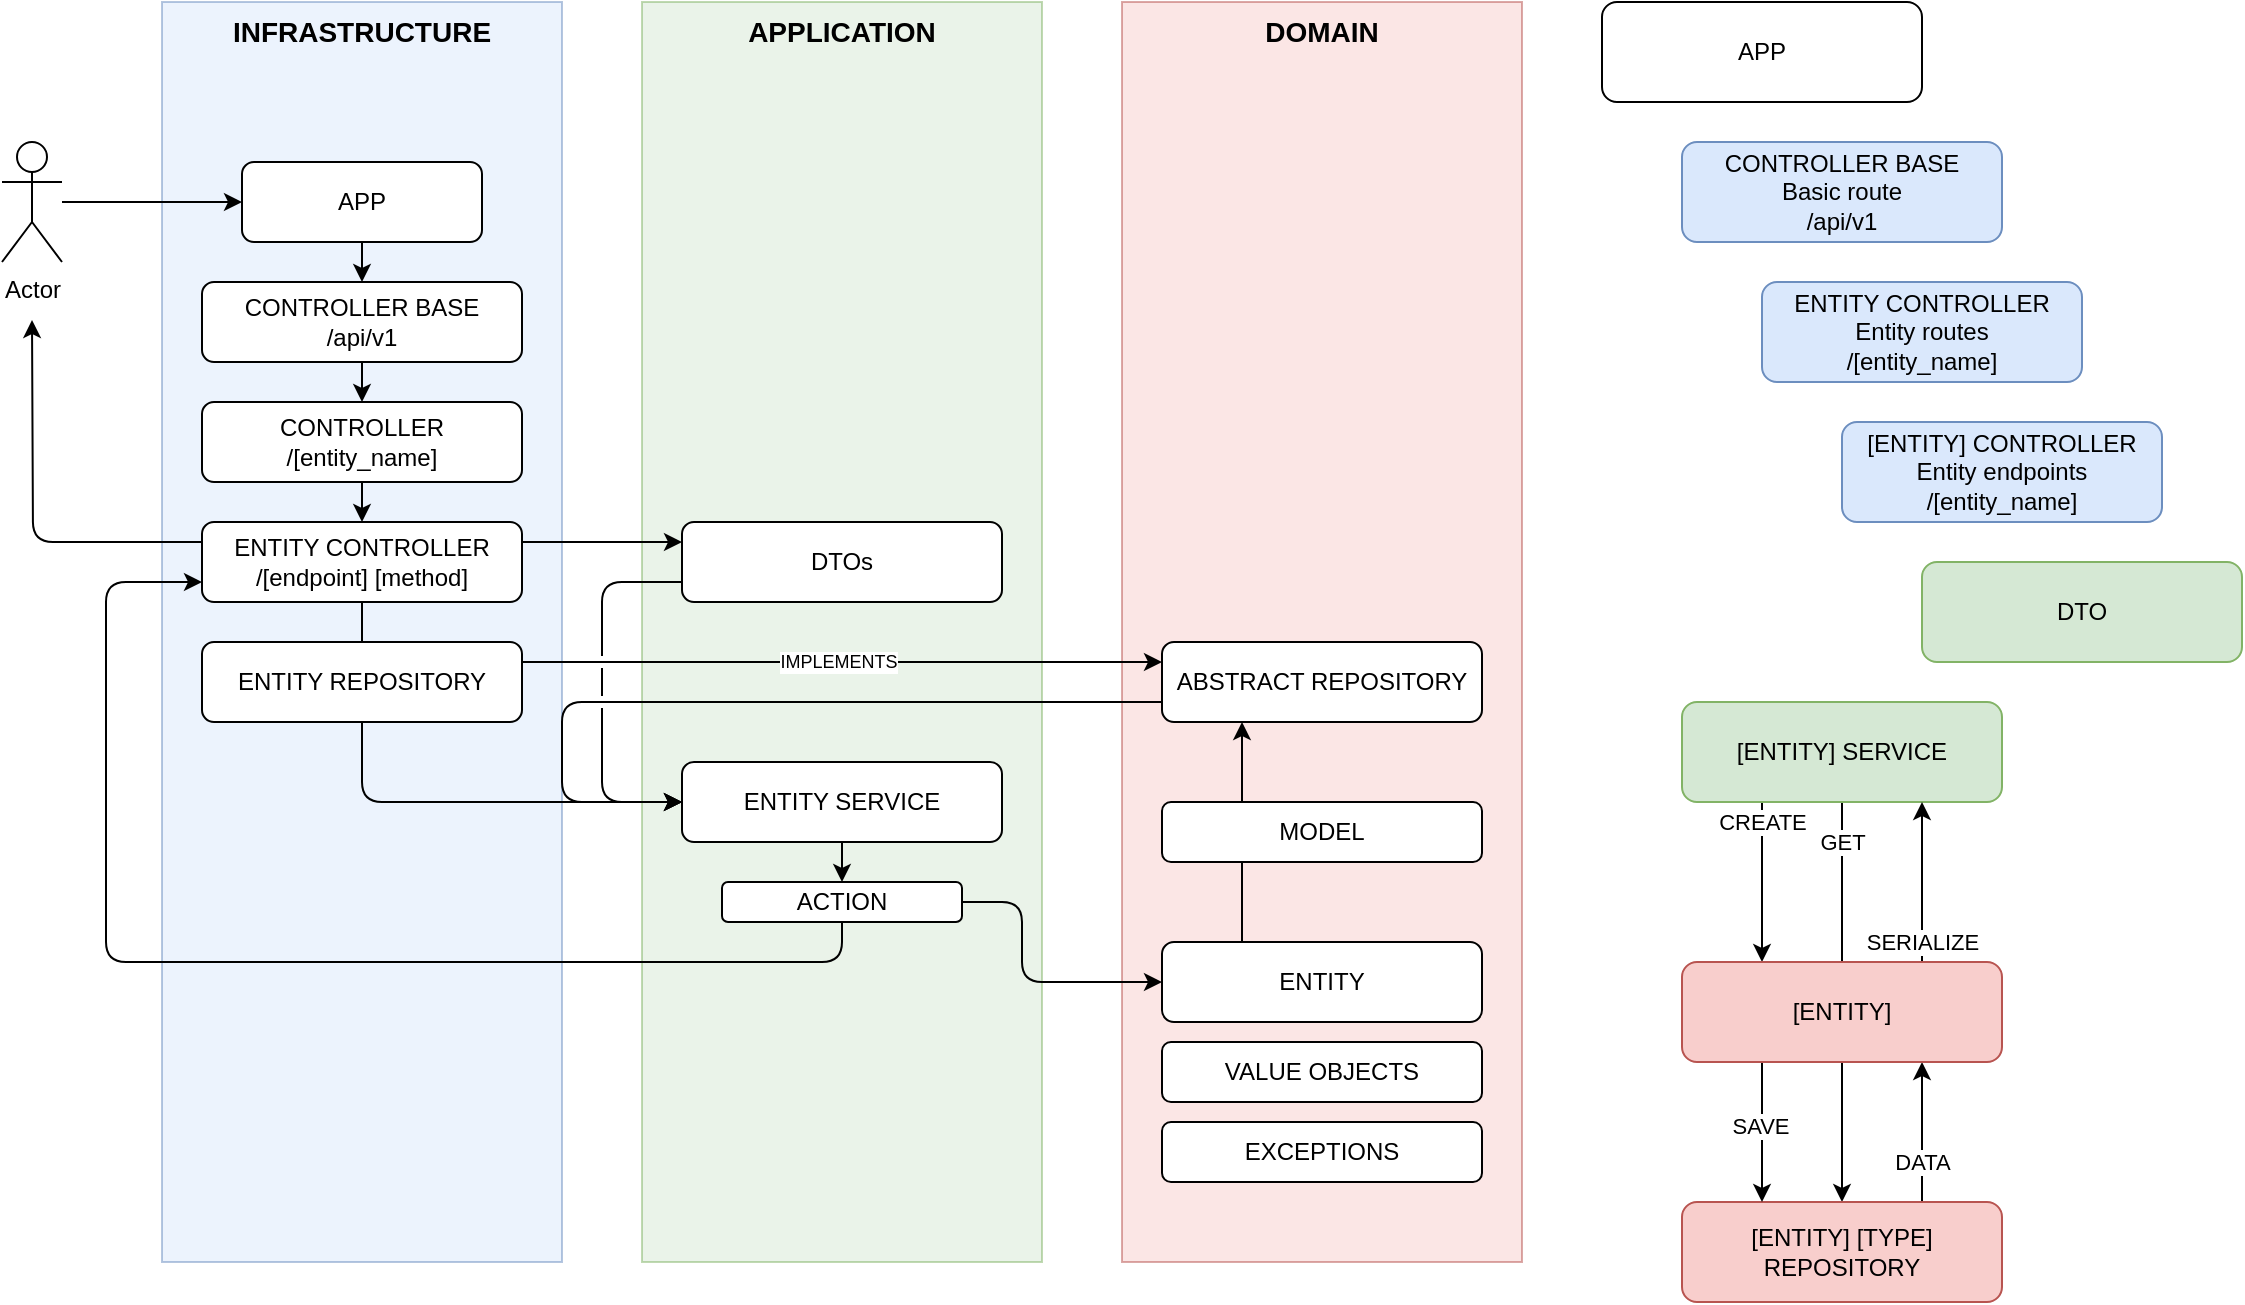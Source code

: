 <mxfile version="27.0.9">
  <diagram name="Structure" id="du72U0NNU2AxXztSTJyT">
    <mxGraphModel dx="2078" dy="989" grid="1" gridSize="10" guides="1" tooltips="1" connect="1" arrows="1" fold="1" page="0" pageScale="1" pageWidth="827" pageHeight="1169" math="0" shadow="0">
      <root>
        <mxCell id="0" />
        <mxCell id="1" parent="0" />
        <mxCell id="_Gv2d9OBNkcsp-OyZRph-38" value="DOMAIN" style="rounded=0;whiteSpace=wrap;html=1;fontFamily=Helvetica;fontSize=14;labelBackgroundColor=none;strokeColor=#b85450;fillColor=#f8cecc;opacity=50;verticalAlign=top;fontStyle=1" parent="1" vertex="1">
          <mxGeometry x="480" y="80" width="200" height="630" as="geometry" />
        </mxCell>
        <mxCell id="_Gv2d9OBNkcsp-OyZRph-37" value="APPLICATION" style="rounded=0;whiteSpace=wrap;html=1;fontFamily=Helvetica;fontSize=14;labelBackgroundColor=none;strokeColor=#82b366;fillColor=#d5e8d4;opacity=50;verticalAlign=top;fontStyle=1" parent="1" vertex="1">
          <mxGeometry x="240" y="80" width="200" height="630" as="geometry" />
        </mxCell>
        <mxCell id="_Gv2d9OBNkcsp-OyZRph-36" value="INFRASTRUCTURE" style="rounded=0;whiteSpace=wrap;html=1;fontFamily=Helvetica;fontSize=14;labelBackgroundColor=none;strokeColor=#6c8ebf;fillColor=#dae8fc;opacity=50;verticalAlign=top;fontStyle=1" parent="1" vertex="1">
          <mxGeometry y="80" width="200" height="630" as="geometry" />
        </mxCell>
        <mxCell id="_Gv2d9OBNkcsp-OyZRph-35" style="edgeStyle=orthogonalEdgeStyle;shape=connector;curved=0;rounded=1;orthogonalLoop=1;jettySize=auto;html=1;strokeColor=default;align=center;verticalAlign=middle;fontFamily=Helvetica;fontSize=11;fontColor=default;labelBackgroundColor=default;endArrow=classic;" parent="1" source="_Gv2d9OBNkcsp-OyZRph-1" target="_Gv2d9OBNkcsp-OyZRph-2" edge="1">
          <mxGeometry relative="1" as="geometry" />
        </mxCell>
        <mxCell id="_Gv2d9OBNkcsp-OyZRph-1" value="Actor" style="shape=umlActor;verticalLabelPosition=bottom;verticalAlign=top;html=1;outlineConnect=0;" parent="1" vertex="1">
          <mxGeometry x="-80" y="150" width="30" height="60" as="geometry" />
        </mxCell>
        <mxCell id="_Gv2d9OBNkcsp-OyZRph-32" style="edgeStyle=orthogonalEdgeStyle;shape=connector;curved=0;rounded=1;orthogonalLoop=1;jettySize=auto;html=1;strokeColor=default;align=center;verticalAlign=middle;fontFamily=Helvetica;fontSize=11;fontColor=default;labelBackgroundColor=default;endArrow=classic;" parent="1" source="_Gv2d9OBNkcsp-OyZRph-2" target="_Gv2d9OBNkcsp-OyZRph-3" edge="1">
          <mxGeometry relative="1" as="geometry" />
        </mxCell>
        <mxCell id="_Gv2d9OBNkcsp-OyZRph-2" value="APP" style="rounded=1;whiteSpace=wrap;html=1;" parent="1" vertex="1">
          <mxGeometry x="40" y="160" width="120" height="40" as="geometry" />
        </mxCell>
        <mxCell id="_Gv2d9OBNkcsp-OyZRph-33" style="edgeStyle=orthogonalEdgeStyle;shape=connector;curved=0;rounded=1;orthogonalLoop=1;jettySize=auto;html=1;exitX=0.5;exitY=1;exitDx=0;exitDy=0;strokeColor=default;align=center;verticalAlign=middle;fontFamily=Helvetica;fontSize=11;fontColor=default;labelBackgroundColor=default;endArrow=classic;" parent="1" source="_Gv2d9OBNkcsp-OyZRph-3" target="_Gv2d9OBNkcsp-OyZRph-4" edge="1">
          <mxGeometry relative="1" as="geometry" />
        </mxCell>
        <mxCell id="_Gv2d9OBNkcsp-OyZRph-3" value="CONTROLLER BASE&lt;div&gt;/api/v1&lt;/div&gt;" style="rounded=1;whiteSpace=wrap;html=1;" parent="1" vertex="1">
          <mxGeometry x="20" y="220" width="160" height="40" as="geometry" />
        </mxCell>
        <mxCell id="_Gv2d9OBNkcsp-OyZRph-34" style="edgeStyle=orthogonalEdgeStyle;shape=connector;curved=0;rounded=1;orthogonalLoop=1;jettySize=auto;html=1;exitX=0.5;exitY=1;exitDx=0;exitDy=0;strokeColor=default;align=center;verticalAlign=middle;fontFamily=Helvetica;fontSize=11;fontColor=default;labelBackgroundColor=default;endArrow=classic;" parent="1" source="_Gv2d9OBNkcsp-OyZRph-4" target="_Gv2d9OBNkcsp-OyZRph-5" edge="1">
          <mxGeometry relative="1" as="geometry" />
        </mxCell>
        <mxCell id="_Gv2d9OBNkcsp-OyZRph-4" value="CONTROLLER&lt;div&gt;/[entity_name]&lt;/div&gt;" style="rounded=1;whiteSpace=wrap;html=1;" parent="1" vertex="1">
          <mxGeometry x="20" y="280" width="160" height="40" as="geometry" />
        </mxCell>
        <mxCell id="_Gv2d9OBNkcsp-OyZRph-25" style="edgeStyle=orthogonalEdgeStyle;shape=connector;curved=0;rounded=1;orthogonalLoop=1;jettySize=auto;html=1;exitX=1;exitY=0.25;exitDx=0;exitDy=0;entryX=0;entryY=0.25;entryDx=0;entryDy=0;strokeColor=default;align=center;verticalAlign=middle;fontFamily=Helvetica;fontSize=11;fontColor=default;labelBackgroundColor=default;endArrow=classic;jumpStyle=gap;" parent="1" source="_Gv2d9OBNkcsp-OyZRph-5" target="_Gv2d9OBNkcsp-OyZRph-21" edge="1">
          <mxGeometry relative="1" as="geometry" />
        </mxCell>
        <mxCell id="_Gv2d9OBNkcsp-OyZRph-40" style="edgeStyle=orthogonalEdgeStyle;shape=connector;curved=0;rounded=1;orthogonalLoop=1;jettySize=auto;html=1;exitX=0;exitY=0.25;exitDx=0;exitDy=0;strokeColor=default;align=center;verticalAlign=middle;fontFamily=Helvetica;fontSize=11;fontColor=default;labelBackgroundColor=default;endArrow=classic;" parent="1" source="_Gv2d9OBNkcsp-OyZRph-5" edge="1">
          <mxGeometry relative="1" as="geometry">
            <mxPoint x="-65" y="239" as="targetPoint" />
          </mxGeometry>
        </mxCell>
        <mxCell id="_Gv2d9OBNkcsp-OyZRph-5" value="ENTITY CONTROLLER&lt;div&gt;/[endpoint] [method]&lt;/div&gt;" style="rounded=1;whiteSpace=wrap;html=1;" parent="1" vertex="1">
          <mxGeometry x="20" y="340" width="160" height="40" as="geometry" />
        </mxCell>
        <mxCell id="_Gv2d9OBNkcsp-OyZRph-15" style="edgeStyle=orthogonalEdgeStyle;shape=connector;curved=0;rounded=1;orthogonalLoop=1;jettySize=auto;html=1;strokeColor=default;align=center;verticalAlign=middle;fontFamily=Helvetica;fontSize=11;fontColor=default;labelBackgroundColor=default;endArrow=classic;exitX=0;exitY=0.75;exitDx=0;exitDy=0;entryX=0;entryY=0.5;entryDx=0;entryDy=0;jumpStyle=gap;" parent="1" source="_Gv2d9OBNkcsp-OyZRph-8" target="_Gv2d9OBNkcsp-OyZRph-6" edge="1">
          <mxGeometry relative="1" as="geometry">
            <Array as="points">
              <mxPoint x="200" y="430" />
              <mxPoint x="200" y="480" />
            </Array>
          </mxGeometry>
        </mxCell>
        <mxCell id="_Gv2d9OBNkcsp-OyZRph-27" style="edgeStyle=orthogonalEdgeStyle;shape=connector;curved=0;rounded=1;orthogonalLoop=1;jettySize=auto;html=1;exitX=0.5;exitY=1;exitDx=0;exitDy=0;strokeColor=default;align=center;verticalAlign=middle;fontFamily=Helvetica;fontSize=11;fontColor=default;labelBackgroundColor=default;endArrow=classic;" parent="1" source="_Gv2d9OBNkcsp-OyZRph-6" target="_Gv2d9OBNkcsp-OyZRph-17" edge="1">
          <mxGeometry relative="1" as="geometry" />
        </mxCell>
        <mxCell id="_Gv2d9OBNkcsp-OyZRph-6" value="ENTITY SERVICE" style="rounded=1;whiteSpace=wrap;html=1;" parent="1" vertex="1">
          <mxGeometry x="260" y="460" width="160" height="40" as="geometry" />
        </mxCell>
        <mxCell id="_Gv2d9OBNkcsp-OyZRph-9" style="edgeStyle=orthogonalEdgeStyle;rounded=0;orthogonalLoop=1;jettySize=auto;html=1;exitX=1;exitY=0.25;exitDx=0;exitDy=0;entryX=0;entryY=0.25;entryDx=0;entryDy=0;jumpStyle=gap;" parent="1" source="_Gv2d9OBNkcsp-OyZRph-7" target="_Gv2d9OBNkcsp-OyZRph-8" edge="1">
          <mxGeometry relative="1" as="geometry" />
        </mxCell>
        <mxCell id="_Gv2d9OBNkcsp-OyZRph-10" value="IMPLEMENTS" style="edgeLabel;html=1;align=center;verticalAlign=middle;resizable=0;points=[];fontSize=9;" parent="_Gv2d9OBNkcsp-OyZRph-9" vertex="1" connectable="0">
          <mxGeometry x="-0.695" relative="1" as="geometry">
            <mxPoint x="109" as="offset" />
          </mxGeometry>
        </mxCell>
        <mxCell id="_Gv2d9OBNkcsp-OyZRph-16" style="edgeStyle=orthogonalEdgeStyle;shape=connector;curved=0;rounded=1;orthogonalLoop=1;jettySize=auto;html=1;entryX=0;entryY=0.5;entryDx=0;entryDy=0;strokeColor=default;align=center;verticalAlign=middle;fontFamily=Helvetica;fontSize=11;fontColor=default;labelBackgroundColor=default;endArrow=classic;jumpStyle=gap;" parent="1" source="_Gv2d9OBNkcsp-OyZRph-5" target="_Gv2d9OBNkcsp-OyZRph-6" edge="1">
          <mxGeometry relative="1" as="geometry">
            <Array as="points">
              <mxPoint x="100" y="480" />
            </Array>
          </mxGeometry>
        </mxCell>
        <mxCell id="_Gv2d9OBNkcsp-OyZRph-7" value="ENTITY REPOSITORY" style="rounded=1;whiteSpace=wrap;html=1;" parent="1" vertex="1">
          <mxGeometry x="20" y="400" width="160" height="40" as="geometry" />
        </mxCell>
        <mxCell id="_Gv2d9OBNkcsp-OyZRph-8" value="ABSTRACT REPOSITORY" style="rounded=1;whiteSpace=wrap;html=1;" parent="1" vertex="1">
          <mxGeometry x="500" y="400" width="160" height="40" as="geometry" />
        </mxCell>
        <mxCell id="_Gv2d9OBNkcsp-OyZRph-29" style="edgeStyle=orthogonalEdgeStyle;shape=connector;curved=0;rounded=1;orthogonalLoop=1;jettySize=auto;html=1;exitX=1;exitY=0.5;exitDx=0;exitDy=0;strokeColor=default;align=center;verticalAlign=middle;fontFamily=Helvetica;fontSize=11;fontColor=default;labelBackgroundColor=default;endArrow=classic;" parent="1" source="_Gv2d9OBNkcsp-OyZRph-17" target="_Gv2d9OBNkcsp-OyZRph-18" edge="1">
          <mxGeometry relative="1" as="geometry">
            <Array as="points">
              <mxPoint x="430" y="530" />
              <mxPoint x="430" y="570" />
            </Array>
          </mxGeometry>
        </mxCell>
        <mxCell id="_Gv2d9OBNkcsp-OyZRph-39" style="edgeStyle=orthogonalEdgeStyle;shape=connector;curved=0;rounded=1;orthogonalLoop=1;jettySize=auto;html=1;exitX=0.5;exitY=1;exitDx=0;exitDy=0;strokeColor=default;align=center;verticalAlign=middle;fontFamily=Helvetica;fontSize=11;fontColor=default;labelBackgroundColor=default;endArrow=classic;entryX=0;entryY=0.75;entryDx=0;entryDy=0;" parent="1" source="_Gv2d9OBNkcsp-OyZRph-17" target="_Gv2d9OBNkcsp-OyZRph-5" edge="1">
          <mxGeometry relative="1" as="geometry">
            <Array as="points">
              <mxPoint x="340" y="560" />
              <mxPoint x="-28" y="560" />
              <mxPoint x="-28" y="370" />
            </Array>
          </mxGeometry>
        </mxCell>
        <mxCell id="_Gv2d9OBNkcsp-OyZRph-17" value="ACTION" style="rounded=1;whiteSpace=wrap;html=1;" parent="1" vertex="1">
          <mxGeometry x="280" y="520" width="120" height="20" as="geometry" />
        </mxCell>
        <mxCell id="_Gv2d9OBNkcsp-OyZRph-31" style="edgeStyle=orthogonalEdgeStyle;shape=connector;curved=0;rounded=1;orthogonalLoop=1;jettySize=auto;html=1;exitX=0.25;exitY=0;exitDx=0;exitDy=0;entryX=0.25;entryY=1;entryDx=0;entryDy=0;strokeColor=default;align=center;verticalAlign=middle;fontFamily=Helvetica;fontSize=11;fontColor=default;labelBackgroundColor=default;endArrow=classic;" parent="1" source="_Gv2d9OBNkcsp-OyZRph-18" target="_Gv2d9OBNkcsp-OyZRph-8" edge="1">
          <mxGeometry relative="1" as="geometry" />
        </mxCell>
        <mxCell id="_Gv2d9OBNkcsp-OyZRph-18" value="ENTITY" style="rounded=1;whiteSpace=wrap;html=1;" parent="1" vertex="1">
          <mxGeometry x="500" y="550" width="160" height="40" as="geometry" />
        </mxCell>
        <mxCell id="_Gv2d9OBNkcsp-OyZRph-19" value="EXCEPTIONS" style="rounded=1;whiteSpace=wrap;html=1;" parent="1" vertex="1">
          <mxGeometry x="500" y="640" width="160" height="30" as="geometry" />
        </mxCell>
        <mxCell id="_Gv2d9OBNkcsp-OyZRph-20" value="VALUE OBJECTS" style="rounded=1;whiteSpace=wrap;html=1;" parent="1" vertex="1">
          <mxGeometry x="500" y="600" width="160" height="30" as="geometry" />
        </mxCell>
        <mxCell id="_Gv2d9OBNkcsp-OyZRph-26" style="edgeStyle=orthogonalEdgeStyle;shape=connector;curved=0;rounded=1;orthogonalLoop=1;jettySize=auto;html=1;exitX=0;exitY=0.75;exitDx=0;exitDy=0;entryX=0;entryY=0.5;entryDx=0;entryDy=0;strokeColor=default;align=center;verticalAlign=middle;fontFamily=Helvetica;fontSize=11;fontColor=default;labelBackgroundColor=default;endArrow=classic;jumpStyle=gap;" parent="1" source="_Gv2d9OBNkcsp-OyZRph-21" target="_Gv2d9OBNkcsp-OyZRph-6" edge="1">
          <mxGeometry relative="1" as="geometry">
            <Array as="points">
              <mxPoint x="220" y="370" />
              <mxPoint x="220" y="480" />
            </Array>
          </mxGeometry>
        </mxCell>
        <mxCell id="_Gv2d9OBNkcsp-OyZRph-21" value="DTOs" style="rounded=1;whiteSpace=wrap;html=1;" parent="1" vertex="1">
          <mxGeometry x="260" y="340" width="160" height="40" as="geometry" />
        </mxCell>
        <mxCell id="_Gv2d9OBNkcsp-OyZRph-28" value="MODEL" style="rounded=1;whiteSpace=wrap;html=1;" parent="1" vertex="1">
          <mxGeometry x="500" y="480" width="160" height="30" as="geometry" />
        </mxCell>
        <mxCell id="y_Ek2Qp0b_6qnItP4kpC-1" value="APP" style="rounded=1;whiteSpace=wrap;html=1;" vertex="1" parent="1">
          <mxGeometry x="720" y="80" width="160" height="50" as="geometry" />
        </mxCell>
        <mxCell id="y_Ek2Qp0b_6qnItP4kpC-2" value="CONTROLLER BASE&lt;div&gt;Basic route&lt;/div&gt;&lt;div&gt;/api/v1&lt;/div&gt;" style="rounded=1;whiteSpace=wrap;html=1;fillColor=#dae8fc;strokeColor=#6c8ebf;" vertex="1" parent="1">
          <mxGeometry x="760" y="150" width="160" height="50" as="geometry" />
        </mxCell>
        <mxCell id="y_Ek2Qp0b_6qnItP4kpC-3" value="ENTITY CONTROLLER&lt;div&gt;Entity routes&lt;/div&gt;&lt;div&gt;/[entity_name]&lt;/div&gt;" style="rounded=1;whiteSpace=wrap;html=1;fillColor=#dae8fc;strokeColor=#6c8ebf;" vertex="1" parent="1">
          <mxGeometry x="800" y="220" width="160" height="50" as="geometry" />
        </mxCell>
        <mxCell id="y_Ek2Qp0b_6qnItP4kpC-4" value="[ENTITY] CONTROLLER&lt;div&gt;Entity endpoints&lt;/div&gt;&lt;div&gt;/[entity_name]&lt;/div&gt;" style="rounded=1;whiteSpace=wrap;html=1;fillColor=#dae8fc;strokeColor=#6c8ebf;" vertex="1" parent="1">
          <mxGeometry x="840" y="290" width="160" height="50" as="geometry" />
        </mxCell>
        <mxCell id="y_Ek2Qp0b_6qnItP4kpC-5" value="DTO" style="rounded=1;whiteSpace=wrap;html=1;fillColor=#d5e8d4;strokeColor=#82b366;" vertex="1" parent="1">
          <mxGeometry x="880" y="360" width="160" height="50" as="geometry" />
        </mxCell>
        <mxCell id="y_Ek2Qp0b_6qnItP4kpC-9" style="edgeStyle=orthogonalEdgeStyle;rounded=0;orthogonalLoop=1;jettySize=auto;html=1;exitX=0.25;exitY=1;exitDx=0;exitDy=0;entryX=0.25;entryY=0;entryDx=0;entryDy=0;" edge="1" parent="1" source="y_Ek2Qp0b_6qnItP4kpC-6" target="y_Ek2Qp0b_6qnItP4kpC-8">
          <mxGeometry relative="1" as="geometry" />
        </mxCell>
        <mxCell id="y_Ek2Qp0b_6qnItP4kpC-10" value="CREATE" style="edgeLabel;html=1;align=center;verticalAlign=middle;resizable=0;points=[];" vertex="1" connectable="0" parent="y_Ek2Qp0b_6qnItP4kpC-9">
          <mxGeometry x="-0.029" y="-2" relative="1" as="geometry">
            <mxPoint x="2" y="-29" as="offset" />
          </mxGeometry>
        </mxCell>
        <mxCell id="y_Ek2Qp0b_6qnItP4kpC-14" style="edgeStyle=orthogonalEdgeStyle;rounded=0;orthogonalLoop=1;jettySize=auto;html=1;" edge="1" parent="1" source="y_Ek2Qp0b_6qnItP4kpC-6" target="y_Ek2Qp0b_6qnItP4kpC-7">
          <mxGeometry relative="1" as="geometry" />
        </mxCell>
        <mxCell id="y_Ek2Qp0b_6qnItP4kpC-15" value="GET" style="edgeLabel;html=1;align=center;verticalAlign=middle;resizable=0;points=[];" vertex="1" connectable="0" parent="y_Ek2Qp0b_6qnItP4kpC-14">
          <mxGeometry x="-0.65" y="-1" relative="1" as="geometry">
            <mxPoint x="1" y="-15" as="offset" />
          </mxGeometry>
        </mxCell>
        <mxCell id="y_Ek2Qp0b_6qnItP4kpC-6" value="[ENTITY] SERVICE" style="rounded=1;whiteSpace=wrap;html=1;fillColor=#d5e8d4;strokeColor=#82b366;" vertex="1" parent="1">
          <mxGeometry x="760" y="430" width="160" height="50" as="geometry" />
        </mxCell>
        <mxCell id="y_Ek2Qp0b_6qnItP4kpC-16" style="edgeStyle=orthogonalEdgeStyle;rounded=0;orthogonalLoop=1;jettySize=auto;html=1;exitX=0.75;exitY=0;exitDx=0;exitDy=0;entryX=0.75;entryY=1;entryDx=0;entryDy=0;" edge="1" parent="1" source="y_Ek2Qp0b_6qnItP4kpC-7" target="y_Ek2Qp0b_6qnItP4kpC-8">
          <mxGeometry relative="1" as="geometry" />
        </mxCell>
        <mxCell id="y_Ek2Qp0b_6qnItP4kpC-19" value="DATA" style="edgeLabel;html=1;align=center;verticalAlign=middle;resizable=0;points=[];" vertex="1" connectable="0" parent="y_Ek2Qp0b_6qnItP4kpC-16">
          <mxGeometry x="-0.257" relative="1" as="geometry">
            <mxPoint y="6" as="offset" />
          </mxGeometry>
        </mxCell>
        <mxCell id="y_Ek2Qp0b_6qnItP4kpC-7" value="[ENTITY] [TYPE] REPOSITORY" style="rounded=1;whiteSpace=wrap;html=1;fillColor=#f8cecc;strokeColor=#b85450;" vertex="1" parent="1">
          <mxGeometry x="760" y="680" width="160" height="50" as="geometry" />
        </mxCell>
        <mxCell id="y_Ek2Qp0b_6qnItP4kpC-12" style="edgeStyle=orthogonalEdgeStyle;rounded=0;orthogonalLoop=1;jettySize=auto;html=1;exitX=0.25;exitY=1;exitDx=0;exitDy=0;entryX=0.25;entryY=0;entryDx=0;entryDy=0;" edge="1" parent="1" source="y_Ek2Qp0b_6qnItP4kpC-8" target="y_Ek2Qp0b_6qnItP4kpC-7">
          <mxGeometry relative="1" as="geometry" />
        </mxCell>
        <mxCell id="y_Ek2Qp0b_6qnItP4kpC-13" value="SAVE" style="edgeLabel;html=1;align=center;verticalAlign=middle;resizable=0;points=[];" vertex="1" connectable="0" parent="y_Ek2Qp0b_6qnItP4kpC-12">
          <mxGeometry x="-0.1" y="-1" relative="1" as="geometry">
            <mxPoint as="offset" />
          </mxGeometry>
        </mxCell>
        <mxCell id="y_Ek2Qp0b_6qnItP4kpC-17" style="edgeStyle=orthogonalEdgeStyle;rounded=0;orthogonalLoop=1;jettySize=auto;html=1;exitX=0.75;exitY=0;exitDx=0;exitDy=0;entryX=0.75;entryY=1;entryDx=0;entryDy=0;" edge="1" parent="1" source="y_Ek2Qp0b_6qnItP4kpC-8" target="y_Ek2Qp0b_6qnItP4kpC-6">
          <mxGeometry relative="1" as="geometry" />
        </mxCell>
        <mxCell id="y_Ek2Qp0b_6qnItP4kpC-18" value="SERIALIZE" style="edgeLabel;html=1;align=center;verticalAlign=middle;resizable=0;points=[];" vertex="1" connectable="0" parent="y_Ek2Qp0b_6qnItP4kpC-17">
          <mxGeometry x="-0.246" y="-1" relative="1" as="geometry">
            <mxPoint x="-1" y="20" as="offset" />
          </mxGeometry>
        </mxCell>
        <mxCell id="y_Ek2Qp0b_6qnItP4kpC-8" value="[ENTITY]" style="rounded=1;whiteSpace=wrap;html=1;fillColor=#f8cecc;strokeColor=#b85450;" vertex="1" parent="1">
          <mxGeometry x="760" y="560" width="160" height="50" as="geometry" />
        </mxCell>
      </root>
    </mxGraphModel>
  </diagram>
</mxfile>

